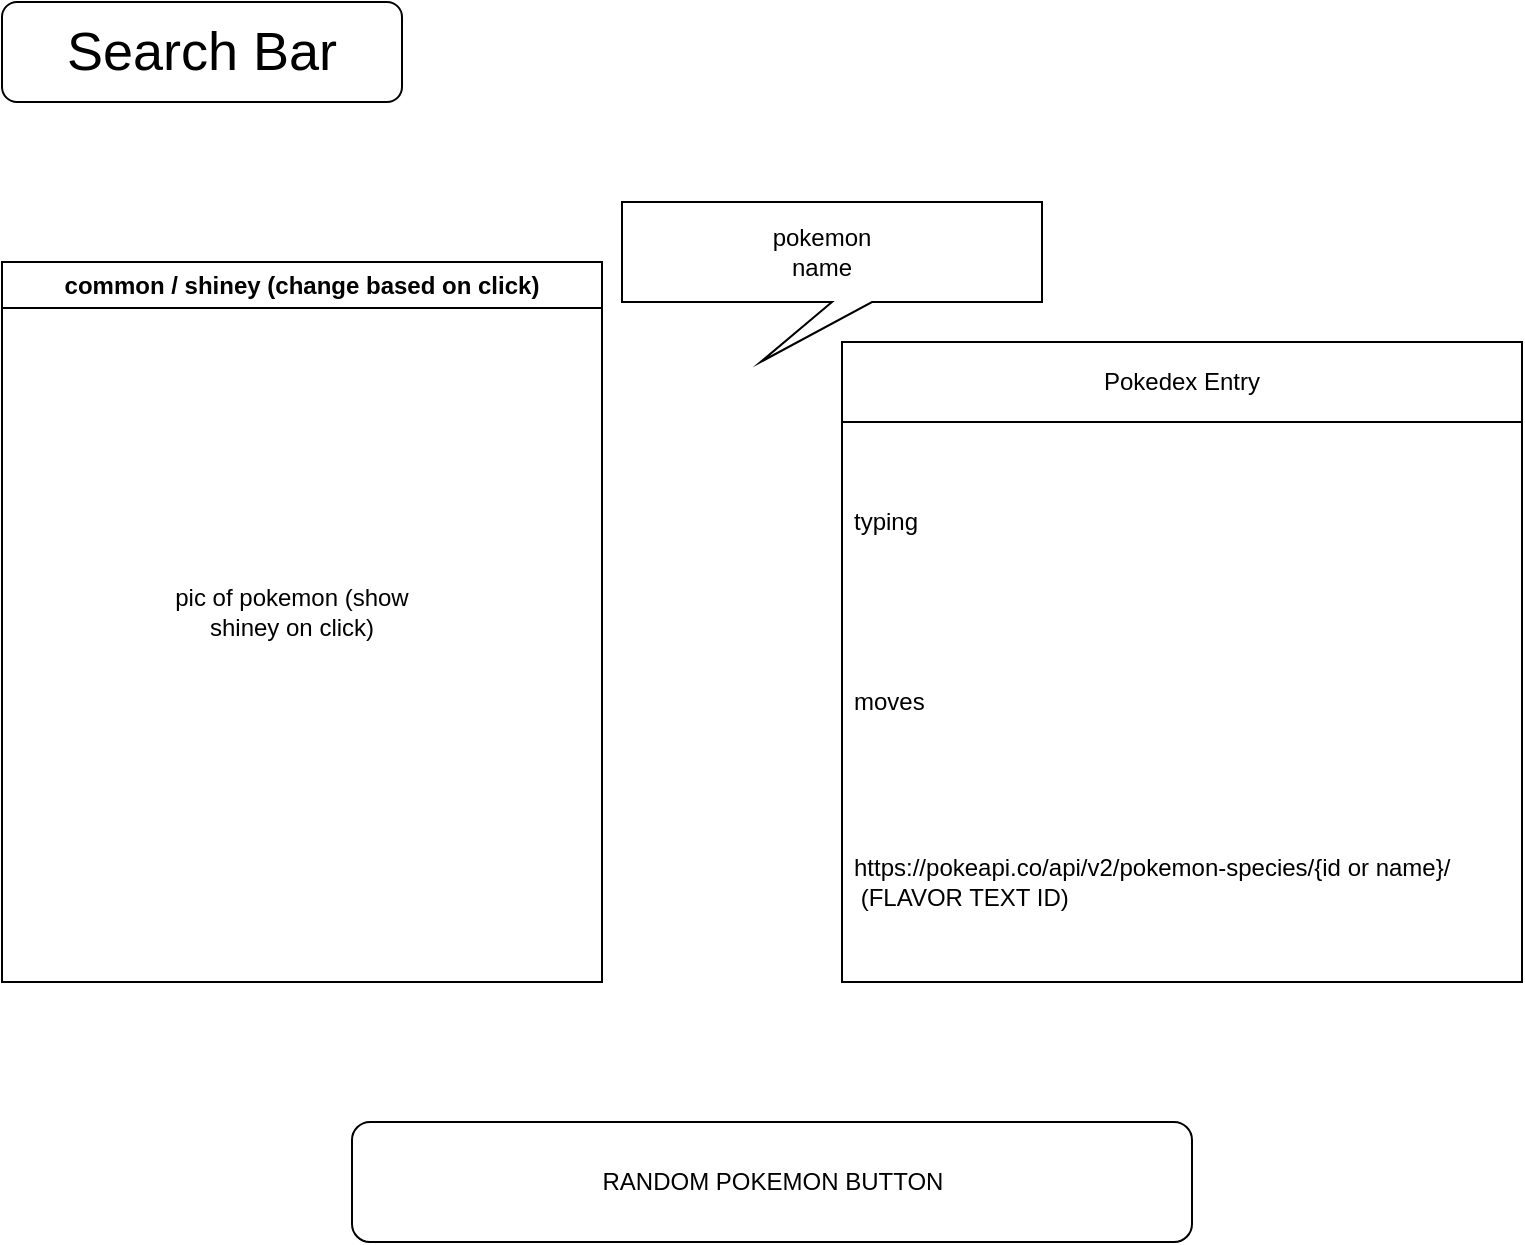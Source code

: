 <mxfile version="21.3.2" type="github">
  <diagram name="Page-1" id="jSvrFgqHjhgfSm3mpcHO">
    <mxGraphModel dx="1674" dy="804" grid="1" gridSize="10" guides="1" tooltips="1" connect="1" arrows="1" fold="1" page="1" pageScale="1" pageWidth="850" pageHeight="1100" math="0" shadow="0">
      <root>
        <mxCell id="0" />
        <mxCell id="1" parent="0" />
        <mxCell id="iB2Q6pce9tGjOyn7LQ_V-3" value="" style="rounded=1;whiteSpace=wrap;html=1;" vertex="1" parent="1">
          <mxGeometry x="40" y="30" width="200" height="50" as="geometry" />
        </mxCell>
        <mxCell id="iB2Q6pce9tGjOyn7LQ_V-4" value="&lt;font style=&quot;font-size: 27px;&quot;&gt;Search Bar&lt;/font&gt;" style="text;html=1;strokeColor=none;fillColor=none;align=center;verticalAlign=middle;whiteSpace=wrap;rounded=0;" vertex="1" parent="1">
          <mxGeometry x="50" y="40" width="180" height="30" as="geometry" />
        </mxCell>
        <mxCell id="iB2Q6pce9tGjOyn7LQ_V-5" value="common / shiney (change based on click)" style="swimlane;whiteSpace=wrap;html=1;" vertex="1" parent="1">
          <mxGeometry x="40" y="160" width="300" height="360" as="geometry" />
        </mxCell>
        <mxCell id="iB2Q6pce9tGjOyn7LQ_V-11" value="pic of pokemon (show shiney on click)" style="text;html=1;strokeColor=none;fillColor=none;align=center;verticalAlign=middle;whiteSpace=wrap;rounded=0;" vertex="1" parent="iB2Q6pce9tGjOyn7LQ_V-5">
          <mxGeometry x="80" y="160" width="130" height="30" as="geometry" />
        </mxCell>
        <mxCell id="iB2Q6pce9tGjOyn7LQ_V-6" value="" style="shape=callout;whiteSpace=wrap;html=1;perimeter=calloutPerimeter;position2=0.33;" vertex="1" parent="1">
          <mxGeometry x="350" y="130" width="210" height="80" as="geometry" />
        </mxCell>
        <mxCell id="iB2Q6pce9tGjOyn7LQ_V-7" value="Pokedex Entry" style="swimlane;fontStyle=0;childLayout=stackLayout;horizontal=1;startSize=40;horizontalStack=0;resizeParent=1;resizeParentMax=0;resizeLast=0;collapsible=1;marginBottom=0;whiteSpace=wrap;html=1;" vertex="1" parent="1">
          <mxGeometry x="460" y="200" width="340" height="320" as="geometry" />
        </mxCell>
        <mxCell id="iB2Q6pce9tGjOyn7LQ_V-8" value="typing" style="text;strokeColor=none;fillColor=none;align=left;verticalAlign=middle;spacingLeft=4;spacingRight=4;overflow=hidden;points=[[0,0.5],[1,0.5]];portConstraint=eastwest;rotatable=0;whiteSpace=wrap;html=1;" vertex="1" parent="iB2Q6pce9tGjOyn7LQ_V-7">
          <mxGeometry y="40" width="340" height="100" as="geometry" />
        </mxCell>
        <mxCell id="iB2Q6pce9tGjOyn7LQ_V-9" value="moves" style="text;strokeColor=none;fillColor=none;align=left;verticalAlign=middle;spacingLeft=4;spacingRight=4;overflow=hidden;points=[[0,0.5],[1,0.5]];portConstraint=eastwest;rotatable=0;whiteSpace=wrap;html=1;" vertex="1" parent="iB2Q6pce9tGjOyn7LQ_V-7">
          <mxGeometry y="140" width="340" height="80" as="geometry" />
        </mxCell>
        <mxCell id="iB2Q6pce9tGjOyn7LQ_V-10" value="https://pokeapi.co/api/v2/pokemon-species/{id or name}/&amp;nbsp; &amp;nbsp;(FLAVOR TEXT ID)" style="text;strokeColor=none;fillColor=none;align=left;verticalAlign=middle;spacingLeft=4;spacingRight=4;overflow=hidden;points=[[0,0.5],[1,0.5]];portConstraint=eastwest;rotatable=0;whiteSpace=wrap;html=1;" vertex="1" parent="iB2Q6pce9tGjOyn7LQ_V-7">
          <mxGeometry y="220" width="340" height="100" as="geometry" />
        </mxCell>
        <mxCell id="iB2Q6pce9tGjOyn7LQ_V-12" value="pokemon name" style="text;html=1;strokeColor=none;fillColor=none;align=center;verticalAlign=middle;whiteSpace=wrap;rounded=0;" vertex="1" parent="1">
          <mxGeometry x="420" y="140" width="60" height="30" as="geometry" />
        </mxCell>
        <mxCell id="iB2Q6pce9tGjOyn7LQ_V-14" value="" style="rounded=1;whiteSpace=wrap;html=1;" vertex="1" parent="1">
          <mxGeometry x="215" y="590" width="420" height="60" as="geometry" />
        </mxCell>
        <mxCell id="iB2Q6pce9tGjOyn7LQ_V-15" value="RANDOM POKEMON BUTTON" style="text;html=1;strokeColor=none;fillColor=none;align=center;verticalAlign=middle;whiteSpace=wrap;rounded=0;" vertex="1" parent="1">
          <mxGeometry x="318" y="605" width="215" height="30" as="geometry" />
        </mxCell>
      </root>
    </mxGraphModel>
  </diagram>
</mxfile>
